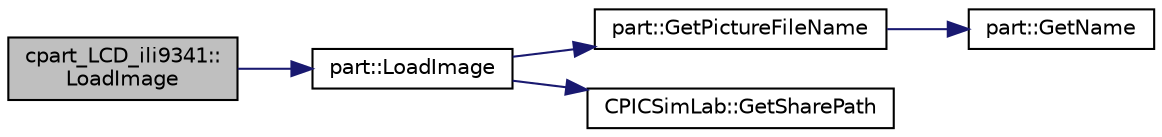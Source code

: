 digraph "cpart_LCD_ili9341::LoadImage"
{
 // LATEX_PDF_SIZE
  edge [fontname="Helvetica",fontsize="10",labelfontname="Helvetica",labelfontsize="10"];
  node [fontname="Helvetica",fontsize="10",shape=record];
  rankdir="LR";
  Node1 [label="cpart_LCD_ili9341::\lLoadImage",height=0.2,width=0.4,color="black", fillcolor="grey75", style="filled", fontcolor="black",tooltip="Load Part Image."];
  Node1 -> Node2 [color="midnightblue",fontsize="10",style="solid",fontname="Helvetica"];
  Node2 [label="part::LoadImage",height=0.2,width=0.4,color="black", fillcolor="white", style="filled",URL="$classpart.html#a564a0462822da413d466a83d28e967df",tooltip="Load Part Image."];
  Node2 -> Node3 [color="midnightblue",fontsize="10",style="solid",fontname="Helvetica"];
  Node3 [label="part::GetPictureFileName",height=0.2,width=0.4,color="black", fillcolor="white", style="filled",URL="$classpart.html#acb4a5752560f9b0c399e7e8b2807bea3",tooltip="Return the filename of part picture."];
  Node3 -> Node4 [color="midnightblue",fontsize="10",style="solid",fontname="Helvetica"];
  Node4 [label="part::GetName",height=0.2,width=0.4,color="black", fillcolor="white", style="filled",URL="$classpart.html#acb5b16ba752183d4933d703279c8347a",tooltip="Return the name of part."];
  Node2 -> Node5 [color="midnightblue",fontsize="10",style="solid",fontname="Helvetica"];
  Node5 [label="CPICSimLab::GetSharePath",height=0.2,width=0.4,color="black", fillcolor="white", style="filled",URL="$class_c_p_i_c_sim_lab.html#a108bb3e8dc99a955b2a7b98f76fedf69",tooltip="Get the file path of resources."];
}
